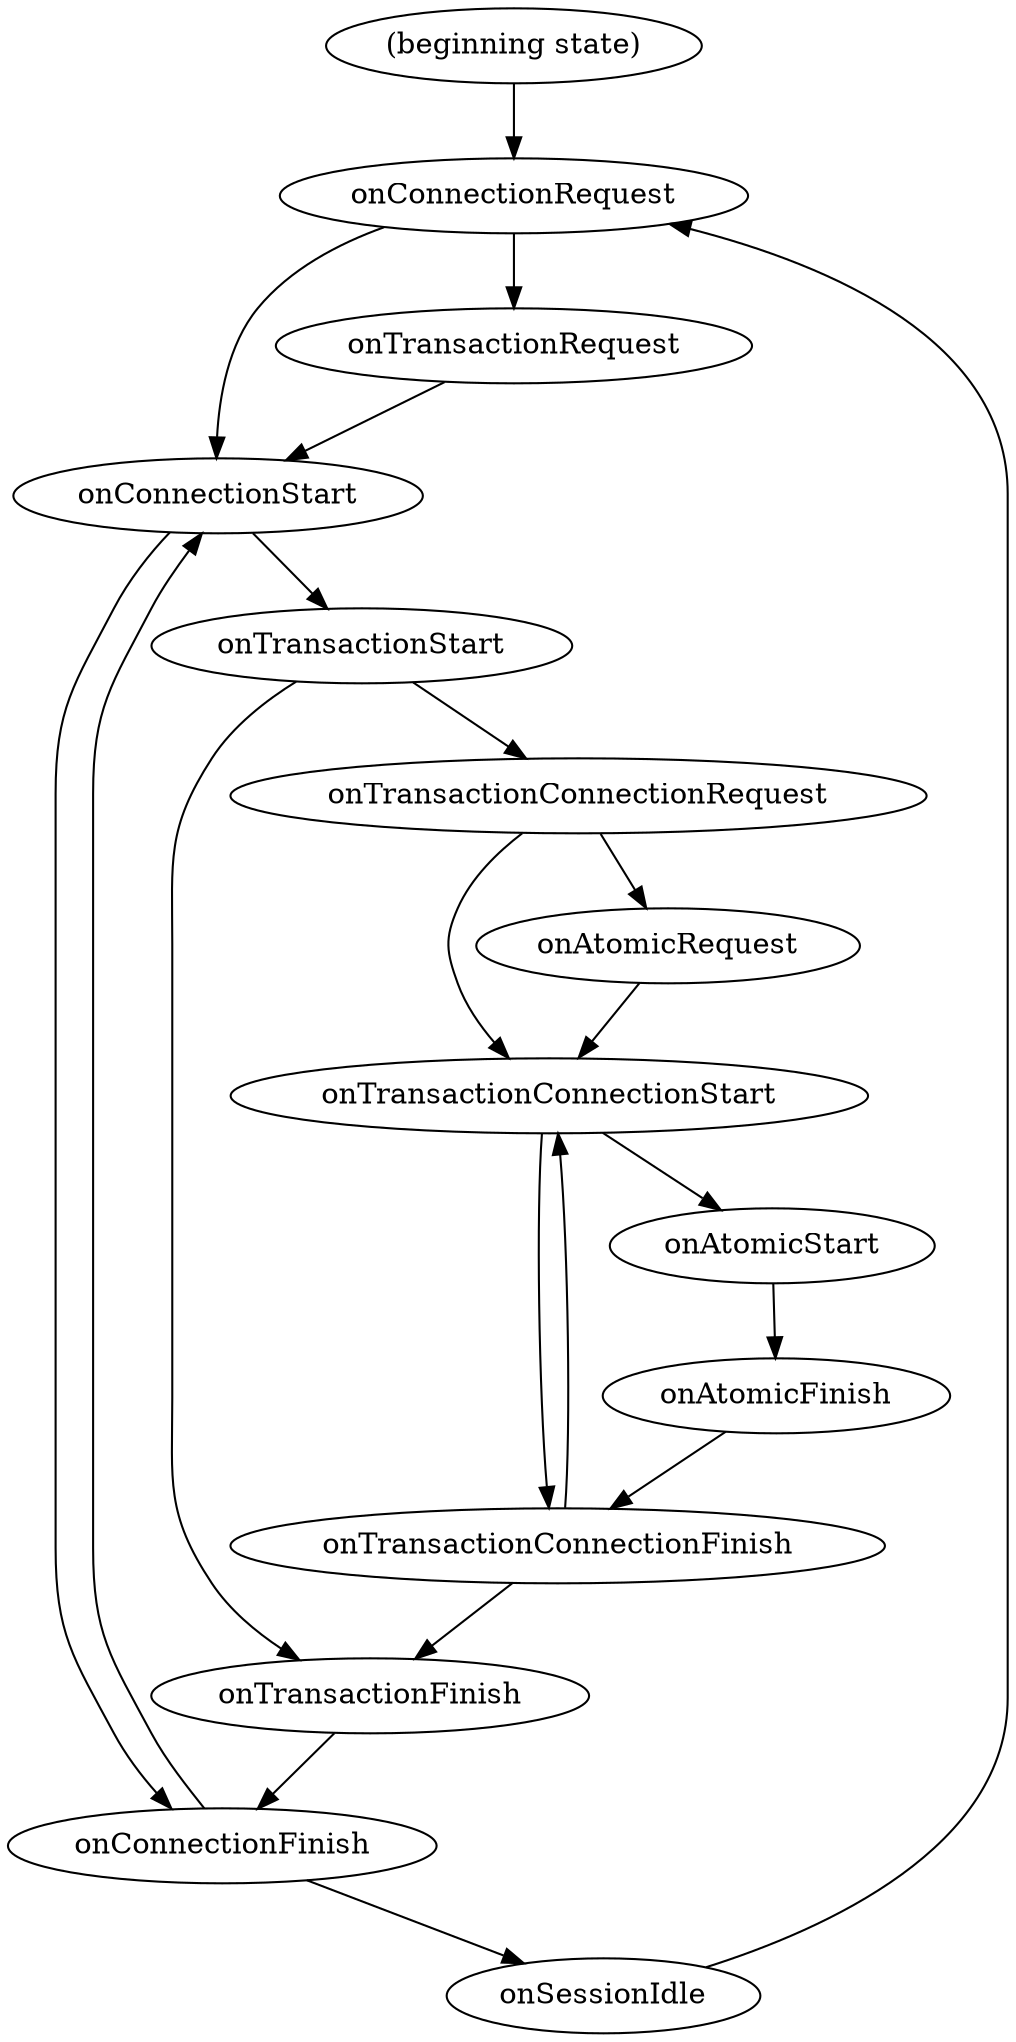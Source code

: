 digraph metrics {
  A [label="(beginning state)"];
  A                   -> onConnectionRequest;
  onConnectionRequest -> onConnectionStart;
  onConnectionStart   -> onConnectionFinish;
  onConnectionFinish  -> onSessionIdle;
  onConnectionFinish  -> onConnectionStart;
  onSessionIdle       -> onConnectionRequest;

  onConnectionRequest             -> onTransactionRequest;
  onTransactionRequest            -> onConnectionStart;
  onConnectionStart               -> onTransactionStart;
  onTransactionStart        -> onTransactionFinish;
  onTransactionFinish       -> onConnectionFinish;

  onTransactionStart -> onTransactionConnectionRequest;
  onTransactionConnectionRequest -> onTransactionConnectionStart;
  onTransactionConnectionRequest -> onAtomicRequest;
  onAtomicRequest -> onTransactionConnectionStart;
  onTransactionConnectionStart -> onTransactionConnectionFinish;
  onTransactionConnectionFinish -> onTransactionConnectionStart;
  onTransactionConnectionFinish -> onTransactionFinish;

  onTransactionConnectionStart -> onAtomicStart;
  onAtomicFinish -> onTransactionConnectionFinish;
  onAtomicStart -> onAtomicFinish;
}

